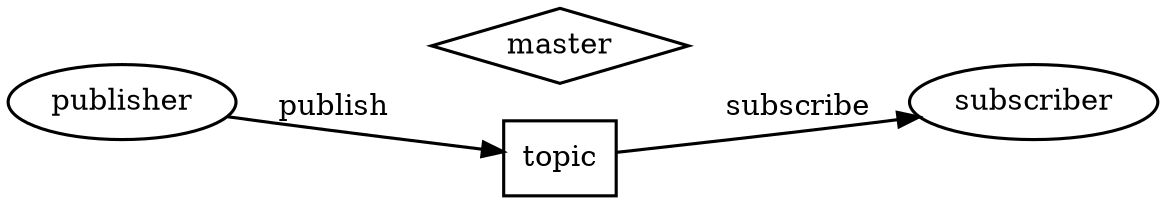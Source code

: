 digraph {
	rankdir=LR;
	edge [penwidth=1.5]
	node [penwidth=1.5]
	
	node [shape=ellipse,style=filled,fillcolor=white];
	publisher;
	subscriber;
	master [shape=diamond];
	node [shape=box,style=filled,fillcolor=white];
	topic;
	{rank=same;master;topic}
	publisher->master[style=invis,label="register"];
	publisher->topic[style="",label="publish"];
	subscriber->master[style=invis,label="query"];
	topic->subscriber[style="",label="subscribe"];
}
